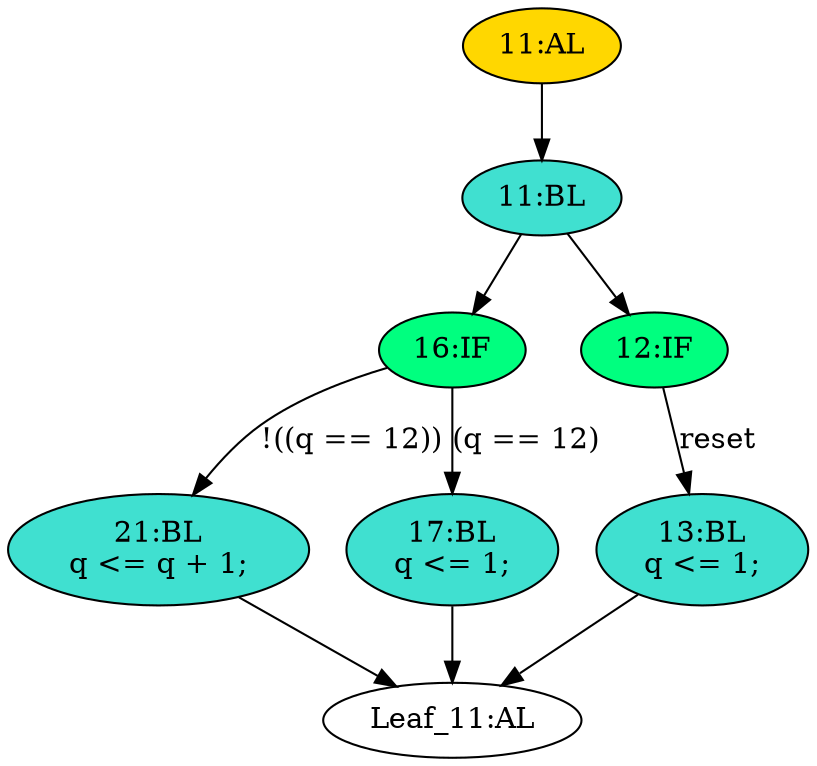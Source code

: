 strict digraph "" {
	node [label="\N"];
	"16:IF"	[ast="<pyverilog.vparser.ast.IfStatement object at 0x7fc910af8450>",
		fillcolor=springgreen,
		label="16:IF",
		statements="[]",
		style=filled,
		typ=IfStatement];
	"21:BL"	[ast="<pyverilog.vparser.ast.Block object at 0x7fc910af8590>",
		fillcolor=turquoise,
		label="21:BL
q <= q + 1;",
		statements="[<pyverilog.vparser.ast.NonblockingSubstitution object at 0x7fc910af85d0>]",
		style=filled,
		typ=Block];
	"16:IF" -> "21:BL"	[cond="['q']",
		label="!((q == 12))",
		lineno=16];
	"17:BL"	[ast="<pyverilog.vparser.ast.Block object at 0x7fc910af8810>",
		fillcolor=turquoise,
		label="17:BL
q <= 1;",
		statements="[<pyverilog.vparser.ast.NonblockingSubstitution object at 0x7fc910af8850>]",
		style=filled,
		typ=Block];
	"16:IF" -> "17:BL"	[cond="['q']",
		label="(q == 12)",
		lineno=16];
	"Leaf_11:AL"	[def_var="['q']",
		label="Leaf_11:AL"];
	"21:BL" -> "Leaf_11:AL"	[cond="[]",
		lineno=None];
	"12:IF"	[ast="<pyverilog.vparser.ast.IfStatement object at 0x7fc910af8a50>",
		fillcolor=springgreen,
		label="12:IF",
		statements="[]",
		style=filled,
		typ=IfStatement];
	"13:BL"	[ast="<pyverilog.vparser.ast.Block object at 0x7fc910af8a90>",
		fillcolor=turquoise,
		label="13:BL
q <= 1;",
		statements="[<pyverilog.vparser.ast.NonblockingSubstitution object at 0x7fc910af8ad0>]",
		style=filled,
		typ=Block];
	"12:IF" -> "13:BL"	[cond="['reset']",
		label=reset,
		lineno=12];
	"17:BL" -> "Leaf_11:AL"	[cond="[]",
		lineno=None];
	"11:BL"	[ast="<pyverilog.vparser.ast.Block object at 0x7fc910af8cd0>",
		fillcolor=turquoise,
		label="11:BL",
		statements="[]",
		style=filled,
		typ=Block];
	"11:BL" -> "16:IF"	[cond="[]",
		lineno=None];
	"11:BL" -> "12:IF"	[cond="[]",
		lineno=None];
	"13:BL" -> "Leaf_11:AL"	[cond="[]",
		lineno=None];
	"11:AL"	[ast="<pyverilog.vparser.ast.Always object at 0x7fc910af8d50>",
		clk_sens=True,
		fillcolor=gold,
		label="11:AL",
		sens="['clk', 'reset']",
		statements="[]",
		style=filled,
		typ=Always,
		use_var="['reset', 'q']"];
	"11:AL" -> "11:BL"	[cond="[]",
		lineno=None];
}
